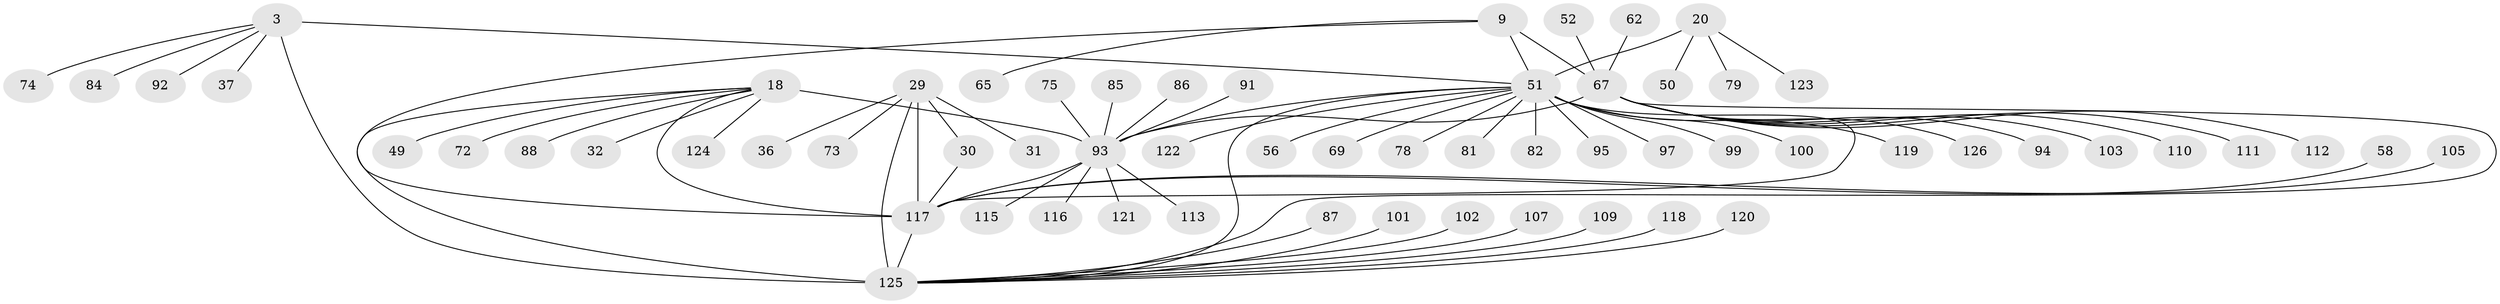 // original degree distribution, {7: 0.05555555555555555, 10: 0.03968253968253968, 8: 0.03968253968253968, 12: 0.023809523809523808, 5: 0.023809523809523808, 11: 0.015873015873015872, 9: 0.031746031746031744, 6: 0.007936507936507936, 1: 0.5714285714285714, 3: 0.06349206349206349, 2: 0.12698412698412698}
// Generated by graph-tools (version 1.1) at 2025/55/03/09/25 04:55:44]
// undirected, 63 vertices, 72 edges
graph export_dot {
graph [start="1"]
  node [color=gray90,style=filled];
  3 [super="+1"];
  9 [super="+8+7"];
  18 [super="+17"];
  20 [super="+19"];
  29 [super="+26"];
  30 [super="+28"];
  31;
  32;
  36;
  37;
  49;
  50;
  51 [super="+24"];
  52;
  56;
  58;
  62;
  65;
  67 [super="+12+45+46+48"];
  69;
  72;
  73;
  74 [super="+68"];
  75;
  78;
  79;
  81;
  82;
  84;
  85;
  86;
  87;
  88;
  91;
  92;
  93 [super="+76+15+53+55+60+66+70"];
  94;
  95;
  97;
  99 [super="+57"];
  100;
  101 [super="+61"];
  102 [super="+96"];
  103;
  105;
  107 [super="+47"];
  109 [super="+38"];
  110 [super="+64"];
  111;
  112;
  113;
  115;
  116;
  117 [super="+108+42+89+27"];
  118;
  119 [super="+90"];
  120 [super="+43"];
  121;
  122;
  123 [super="+104"];
  124;
  125 [super="+41+114+6+33+35+106+40+44+63+80+83"];
  126;
  3 -- 84;
  3 -- 92;
  3 -- 37;
  3 -- 74;
  3 -- 125 [weight=8];
  3 -- 51;
  9 -- 65;
  9 -- 117 [weight=2];
  9 -- 51;
  9 -- 67 [weight=9];
  18 -- 72;
  18 -- 32;
  18 -- 49;
  18 -- 88;
  18 -- 124;
  18 -- 125 [weight=2];
  18 -- 117;
  18 -- 93 [weight=8];
  20 -- 50;
  20 -- 79;
  20 -- 123;
  20 -- 51 [weight=8];
  29 -- 30 [weight=4];
  29 -- 36;
  29 -- 73;
  29 -- 31;
  29 -- 117 [weight=4];
  29 -- 125;
  30 -- 117 [weight=4];
  51 -- 117 [weight=3];
  51 -- 69;
  51 -- 78;
  51 -- 81;
  51 -- 82;
  51 -- 93 [weight=3];
  51 -- 95;
  51 -- 97;
  51 -- 99;
  51 -- 100;
  51 -- 119;
  51 -- 56;
  51 -- 122;
  51 -- 125 [weight=2];
  52 -- 67;
  58 -- 117;
  62 -- 67;
  67 -- 103;
  67 -- 110;
  67 -- 112;
  67 -- 111;
  67 -- 125;
  67 -- 126;
  67 -- 93;
  67 -- 94;
  75 -- 93;
  85 -- 93;
  86 -- 93;
  87 -- 125;
  91 -- 93;
  93 -- 113;
  93 -- 115;
  93 -- 116;
  93 -- 117;
  93 -- 121;
  101 -- 125;
  102 -- 125;
  105 -- 117;
  107 -- 125;
  109 -- 125;
  117 -- 125;
  118 -- 125;
  120 -- 125;
}
